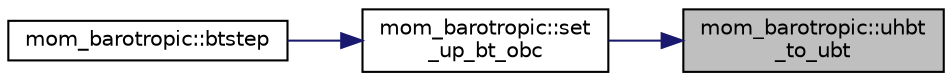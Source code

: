 digraph "mom_barotropic::uhbt_to_ubt"
{
 // INTERACTIVE_SVG=YES
 // LATEX_PDF_SIZE
  edge [fontname="Helvetica",fontsize="10",labelfontname="Helvetica",labelfontsize="10"];
  node [fontname="Helvetica",fontsize="10",shape=record];
  rankdir="RL";
  Node1 [label="mom_barotropic::uhbt\l_to_ubt",height=0.2,width=0.4,color="black", fillcolor="grey75", style="filled", fontcolor="black",tooltip="This function inverts the transport function to determine the barotopic velocity that is consistent w..."];
  Node1 -> Node2 [dir="back",color="midnightblue",fontsize="10",style="solid",fontname="Helvetica"];
  Node2 [label="mom_barotropic::set\l_up_bt_obc",height=0.2,width=0.4,color="black", fillcolor="white", style="filled",URL="$namespacemom__barotropic.html#a37624f3d1a621f657037bd9f7e1ee92d",tooltip="This subroutine sets up the private structure used to apply the open boundary conditions,..."];
  Node2 -> Node3 [dir="back",color="midnightblue",fontsize="10",style="solid",fontname="Helvetica"];
  Node3 [label="mom_barotropic::btstep",height=0.2,width=0.4,color="black", fillcolor="white", style="filled",URL="$namespacemom__barotropic.html#a1468df372a5d1dcb95e0b35d782895de",tooltip="This subroutine time steps the barotropic equations explicitly. For gravity waves,..."];
}
